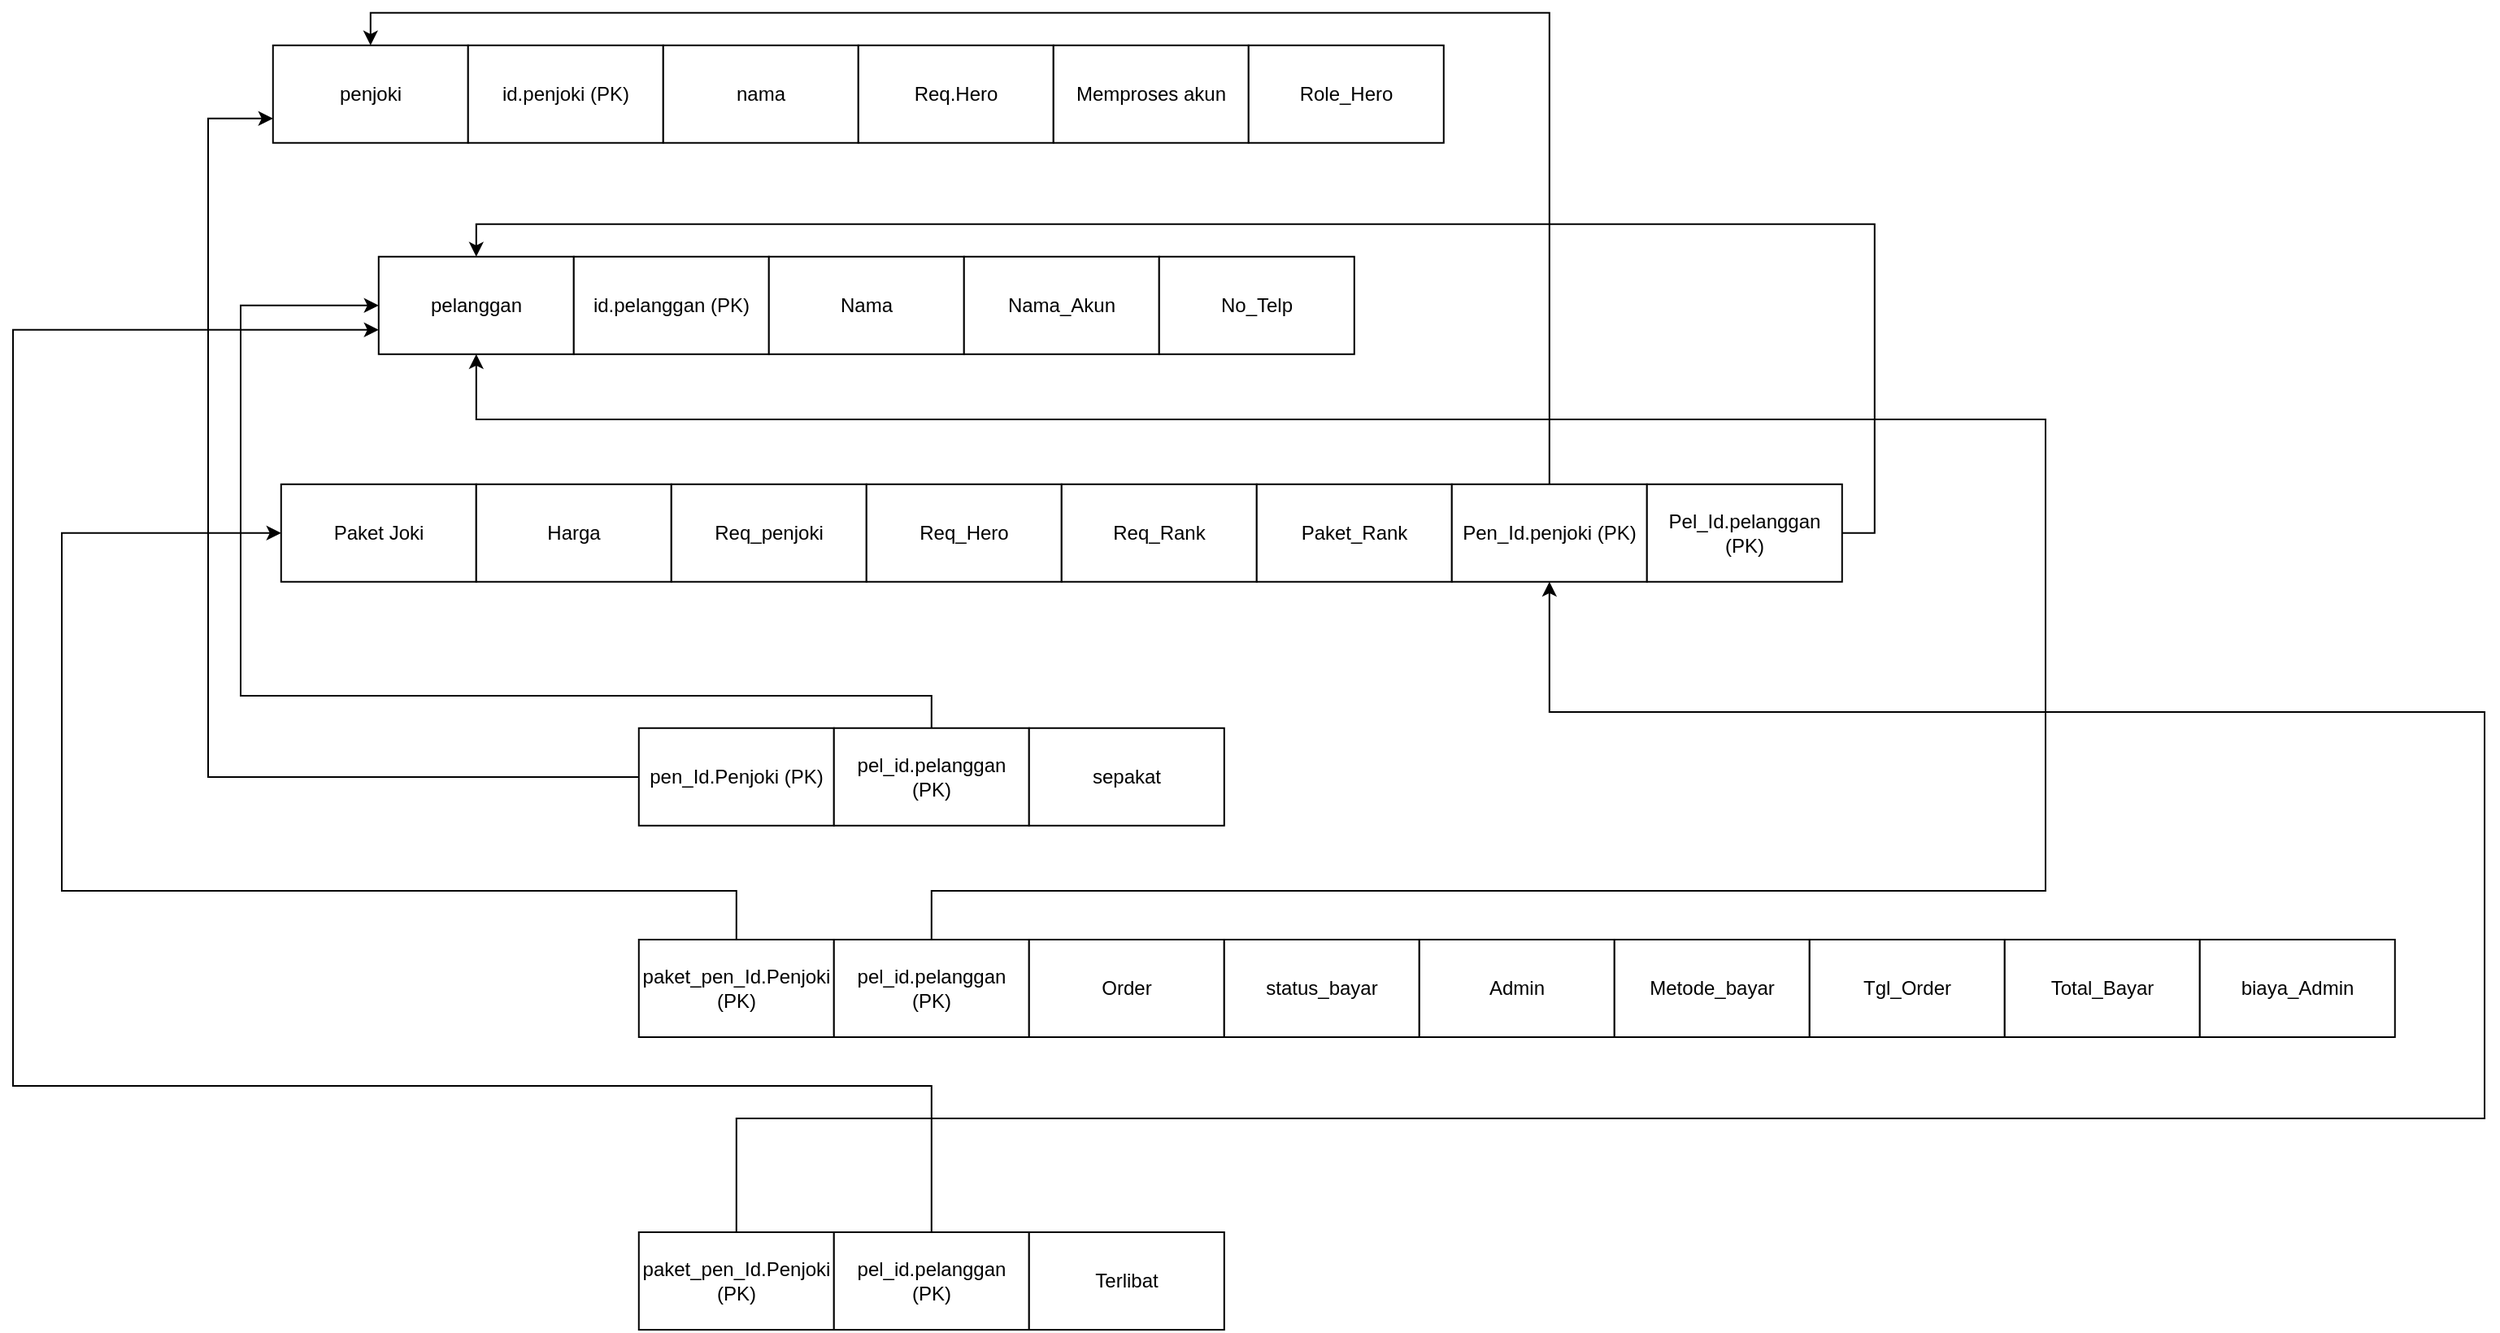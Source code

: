 <mxfile version="24.6.4" type="github">
  <diagram name="Halaman-1" id="oGmBlYFFAM7-wGtAvd8j">
    <mxGraphModel dx="1323" dy="820" grid="1" gridSize="10" guides="1" tooltips="1" connect="1" arrows="1" fold="1" page="1" pageScale="1" pageWidth="850" pageHeight="1100" background="none" math="0" shadow="0">
      <root>
        <mxCell id="0" />
        <mxCell id="1" parent="0" />
        <mxCell id="2qcdGrscLdA8VCOAiTXb-1" value="penjoki" style="rounded=0;whiteSpace=wrap;html=1;" vertex="1" parent="1">
          <mxGeometry x="409.89" y="259.89" width="120" height="60" as="geometry" />
        </mxCell>
        <mxCell id="2qcdGrscLdA8VCOAiTXb-2" value="id.penjoki (PK)" style="rounded=0;whiteSpace=wrap;html=1;" vertex="1" parent="1">
          <mxGeometry x="529.89" y="259.89" width="120" height="60" as="geometry" />
        </mxCell>
        <mxCell id="2qcdGrscLdA8VCOAiTXb-3" value="nama" style="rounded=0;whiteSpace=wrap;html=1;" vertex="1" parent="1">
          <mxGeometry x="649.89" y="259.89" width="120" height="60" as="geometry" />
        </mxCell>
        <mxCell id="2qcdGrscLdA8VCOAiTXb-4" value="Req.Hero" style="rounded=0;whiteSpace=wrap;html=1;" vertex="1" parent="1">
          <mxGeometry x="769.89" y="259.89" width="120" height="60" as="geometry" />
        </mxCell>
        <mxCell id="2qcdGrscLdA8VCOAiTXb-5" value="Memproses akun" style="rounded=0;whiteSpace=wrap;html=1;" vertex="1" parent="1">
          <mxGeometry x="889.89" y="259.89" width="120" height="60" as="geometry" />
        </mxCell>
        <mxCell id="2qcdGrscLdA8VCOAiTXb-6" value="Role_Hero" style="rounded=0;whiteSpace=wrap;html=1;" vertex="1" parent="1">
          <mxGeometry x="1009.89" y="259.89" width="120" height="60" as="geometry" />
        </mxCell>
        <mxCell id="2qcdGrscLdA8VCOAiTXb-7" value="pelanggan" style="rounded=0;whiteSpace=wrap;html=1;" vertex="1" parent="1">
          <mxGeometry x="474.89" y="389.89" width="120" height="60" as="geometry" />
        </mxCell>
        <mxCell id="2qcdGrscLdA8VCOAiTXb-8" value="id.pelanggan (PK)" style="rounded=0;whiteSpace=wrap;html=1;" vertex="1" parent="1">
          <mxGeometry x="594.89" y="389.89" width="120" height="60" as="geometry" />
        </mxCell>
        <mxCell id="2qcdGrscLdA8VCOAiTXb-9" value="Nama" style="rounded=0;whiteSpace=wrap;html=1;" vertex="1" parent="1">
          <mxGeometry x="714.89" y="389.89" width="120" height="60" as="geometry" />
        </mxCell>
        <mxCell id="2qcdGrscLdA8VCOAiTXb-10" value="Nama_Akun" style="rounded=0;whiteSpace=wrap;html=1;" vertex="1" parent="1">
          <mxGeometry x="834.89" y="389.89" width="120" height="60" as="geometry" />
        </mxCell>
        <mxCell id="2qcdGrscLdA8VCOAiTXb-11" value="No_Telp" style="rounded=0;whiteSpace=wrap;html=1;" vertex="1" parent="1">
          <mxGeometry x="954.89" y="389.89" width="120" height="60" as="geometry" />
        </mxCell>
        <mxCell id="2qcdGrscLdA8VCOAiTXb-29" style="edgeStyle=orthogonalEdgeStyle;rounded=0;orthogonalLoop=1;jettySize=auto;html=1;exitX=0.5;exitY=0;exitDx=0;exitDy=0;entryX=0;entryY=0.75;entryDx=0;entryDy=0;" edge="1" parent="1" source="2qcdGrscLdA8VCOAiTXb-13" target="2qcdGrscLdA8VCOAiTXb-1">
          <mxGeometry relative="1" as="geometry">
            <Array as="points">
              <mxPoint x="695" y="710" />
              <mxPoint x="370" y="710" />
              <mxPoint x="370" y="305" />
            </Array>
          </mxGeometry>
        </mxCell>
        <mxCell id="2qcdGrscLdA8VCOAiTXb-13" value="pen_Id.Penjoki (PK)" style="rounded=0;whiteSpace=wrap;html=1;" vertex="1" parent="1">
          <mxGeometry x="634.89" y="679.89" width="120" height="60" as="geometry" />
        </mxCell>
        <mxCell id="2qcdGrscLdA8VCOAiTXb-33" style="edgeStyle=orthogonalEdgeStyle;rounded=0;orthogonalLoop=1;jettySize=auto;html=1;exitX=0.5;exitY=0;exitDx=0;exitDy=0;entryX=0;entryY=0.5;entryDx=0;entryDy=0;" edge="1" parent="1" source="2qcdGrscLdA8VCOAiTXb-14" target="2qcdGrscLdA8VCOAiTXb-7">
          <mxGeometry relative="1" as="geometry">
            <Array as="points">
              <mxPoint x="815" y="660" />
              <mxPoint x="390" y="660" />
              <mxPoint x="390" y="420" />
            </Array>
          </mxGeometry>
        </mxCell>
        <mxCell id="2qcdGrscLdA8VCOAiTXb-14" value="pel_id.pelanggan (PK)" style="rounded=0;whiteSpace=wrap;html=1;" vertex="1" parent="1">
          <mxGeometry x="754.89" y="679.89" width="120" height="60" as="geometry" />
        </mxCell>
        <mxCell id="2qcdGrscLdA8VCOAiTXb-15" value="sepakat" style="rounded=0;whiteSpace=wrap;html=1;" vertex="1" parent="1">
          <mxGeometry x="874.89" y="679.89" width="120" height="60" as="geometry" />
        </mxCell>
        <mxCell id="2qcdGrscLdA8VCOAiTXb-17" value="Paket Joki" style="rounded=0;whiteSpace=wrap;html=1;" vertex="1" parent="1">
          <mxGeometry x="414.89" y="529.89" width="120" height="60" as="geometry" />
        </mxCell>
        <mxCell id="2qcdGrscLdA8VCOAiTXb-18" value="Harga" style="rounded=0;whiteSpace=wrap;html=1;" vertex="1" parent="1">
          <mxGeometry x="534.89" y="529.89" width="120" height="60" as="geometry" />
        </mxCell>
        <mxCell id="2qcdGrscLdA8VCOAiTXb-19" value="Req_penjoki" style="rounded=0;whiteSpace=wrap;html=1;" vertex="1" parent="1">
          <mxGeometry x="654.89" y="529.89" width="120" height="60" as="geometry" />
        </mxCell>
        <mxCell id="2qcdGrscLdA8VCOAiTXb-20" value="Req_Hero" style="rounded=0;whiteSpace=wrap;html=1;" vertex="1" parent="1">
          <mxGeometry x="774.89" y="529.89" width="120" height="60" as="geometry" />
        </mxCell>
        <mxCell id="2qcdGrscLdA8VCOAiTXb-21" value="Req_Rank" style="rounded=0;whiteSpace=wrap;html=1;" vertex="1" parent="1">
          <mxGeometry x="894.89" y="529.89" width="120" height="60" as="geometry" />
        </mxCell>
        <mxCell id="2qcdGrscLdA8VCOAiTXb-22" value="Paket_Rank" style="rounded=0;whiteSpace=wrap;html=1;" vertex="1" parent="1">
          <mxGeometry x="1014.89" y="529.89" width="120" height="60" as="geometry" />
        </mxCell>
        <mxCell id="2qcdGrscLdA8VCOAiTXb-126" style="edgeStyle=orthogonalEdgeStyle;rounded=0;orthogonalLoop=1;jettySize=auto;html=1;exitX=0.5;exitY=0;exitDx=0;exitDy=0;entryX=0.5;entryY=0;entryDx=0;entryDy=0;" edge="1" parent="1" source="2qcdGrscLdA8VCOAiTXb-34" target="2qcdGrscLdA8VCOAiTXb-1">
          <mxGeometry relative="1" as="geometry" />
        </mxCell>
        <mxCell id="2qcdGrscLdA8VCOAiTXb-34" value="Pen_Id.penjoki (PK)" style="rounded=0;whiteSpace=wrap;html=1;" vertex="1" parent="1">
          <mxGeometry x="1134.89" y="529.89" width="120" height="60" as="geometry" />
        </mxCell>
        <mxCell id="2qcdGrscLdA8VCOAiTXb-107" style="edgeStyle=orthogonalEdgeStyle;rounded=0;orthogonalLoop=1;jettySize=auto;html=1;exitX=0.5;exitY=0;exitDx=0;exitDy=0;entryX=0;entryY=0.5;entryDx=0;entryDy=0;" edge="1" parent="1" source="2qcdGrscLdA8VCOAiTXb-103" target="2qcdGrscLdA8VCOAiTXb-17">
          <mxGeometry relative="1" as="geometry">
            <Array as="points">
              <mxPoint x="695" y="780" />
              <mxPoint x="280" y="780" />
              <mxPoint x="280" y="560" />
            </Array>
          </mxGeometry>
        </mxCell>
        <mxCell id="2qcdGrscLdA8VCOAiTXb-103" value="paket_pen_Id.Penjoki (PK)" style="rounded=0;whiteSpace=wrap;html=1;" vertex="1" parent="1">
          <mxGeometry x="634.89" y="810" width="120" height="60" as="geometry" />
        </mxCell>
        <mxCell id="2qcdGrscLdA8VCOAiTXb-110" style="edgeStyle=orthogonalEdgeStyle;rounded=0;orthogonalLoop=1;jettySize=auto;html=1;exitX=0.5;exitY=0;exitDx=0;exitDy=0;entryX=0.5;entryY=1;entryDx=0;entryDy=0;" edge="1" parent="1" source="2qcdGrscLdA8VCOAiTXb-104" target="2qcdGrscLdA8VCOAiTXb-7">
          <mxGeometry relative="1" as="geometry">
            <Array as="points">
              <mxPoint x="815" y="780" />
              <mxPoint x="1500" y="780" />
              <mxPoint x="1500" y="490" />
              <mxPoint x="535" y="490" />
            </Array>
          </mxGeometry>
        </mxCell>
        <mxCell id="2qcdGrscLdA8VCOAiTXb-104" value="pel_id.pelanggan (PK)" style="rounded=0;whiteSpace=wrap;html=1;" vertex="1" parent="1">
          <mxGeometry x="754.89" y="810" width="120" height="60" as="geometry" />
        </mxCell>
        <mxCell id="2qcdGrscLdA8VCOAiTXb-105" value="Order" style="rounded=0;whiteSpace=wrap;html=1;" vertex="1" parent="1">
          <mxGeometry x="874.89" y="810" width="120" height="60" as="geometry" />
        </mxCell>
        <mxCell id="2qcdGrscLdA8VCOAiTXb-120" style="edgeStyle=orthogonalEdgeStyle;rounded=0;orthogonalLoop=1;jettySize=auto;html=1;exitX=0.5;exitY=0;exitDx=0;exitDy=0;entryX=0.5;entryY=1;entryDx=0;entryDy=0;" edge="1" parent="1" source="2qcdGrscLdA8VCOAiTXb-113" target="2qcdGrscLdA8VCOAiTXb-34">
          <mxGeometry relative="1" as="geometry">
            <Array as="points">
              <mxPoint x="695" y="920" />
              <mxPoint x="1770" y="920" />
              <mxPoint x="1770" y="670" />
              <mxPoint x="1195" y="670" />
            </Array>
          </mxGeometry>
        </mxCell>
        <mxCell id="2qcdGrscLdA8VCOAiTXb-113" value="paket_pen_Id.Penjoki (PK)" style="rounded=0;whiteSpace=wrap;html=1;" vertex="1" parent="1">
          <mxGeometry x="634.89" y="990" width="120" height="60" as="geometry" />
        </mxCell>
        <mxCell id="2qcdGrscLdA8VCOAiTXb-131" style="edgeStyle=orthogonalEdgeStyle;rounded=0;orthogonalLoop=1;jettySize=auto;html=1;exitX=0.5;exitY=0;exitDx=0;exitDy=0;entryX=0;entryY=0.75;entryDx=0;entryDy=0;" edge="1" parent="1" source="2qcdGrscLdA8VCOAiTXb-114" target="2qcdGrscLdA8VCOAiTXb-7">
          <mxGeometry relative="1" as="geometry">
            <Array as="points">
              <mxPoint x="815" y="900" />
              <mxPoint x="250" y="900" />
              <mxPoint x="250" y="435" />
            </Array>
          </mxGeometry>
        </mxCell>
        <mxCell id="2qcdGrscLdA8VCOAiTXb-114" value="pel_id.pelanggan (PK)" style="rounded=0;whiteSpace=wrap;html=1;" vertex="1" parent="1">
          <mxGeometry x="754.89" y="990" width="120" height="60" as="geometry" />
        </mxCell>
        <mxCell id="2qcdGrscLdA8VCOAiTXb-115" value="Terlibat" style="rounded=0;whiteSpace=wrap;html=1;" vertex="1" parent="1">
          <mxGeometry x="874.89" y="990" width="120" height="60" as="geometry" />
        </mxCell>
        <mxCell id="2qcdGrscLdA8VCOAiTXb-128" style="edgeStyle=orthogonalEdgeStyle;rounded=0;orthogonalLoop=1;jettySize=auto;html=1;exitX=1;exitY=0.5;exitDx=0;exitDy=0;entryX=0.5;entryY=0;entryDx=0;entryDy=0;" edge="1" parent="1" source="2qcdGrscLdA8VCOAiTXb-124" target="2qcdGrscLdA8VCOAiTXb-7">
          <mxGeometry relative="1" as="geometry" />
        </mxCell>
        <mxCell id="2qcdGrscLdA8VCOAiTXb-124" value="Pel_Id.pelanggan (PK)" style="rounded=0;whiteSpace=wrap;html=1;" vertex="1" parent="1">
          <mxGeometry x="1254.89" y="529.89" width="120" height="60" as="geometry" />
        </mxCell>
        <mxCell id="2qcdGrscLdA8VCOAiTXb-132" value="status_bayar" style="rounded=0;whiteSpace=wrap;html=1;" vertex="1" parent="1">
          <mxGeometry x="994.89" y="810" width="120" height="60" as="geometry" />
        </mxCell>
        <mxCell id="2qcdGrscLdA8VCOAiTXb-133" value="Admin" style="rounded=0;whiteSpace=wrap;html=1;" vertex="1" parent="1">
          <mxGeometry x="1114.89" y="810" width="120" height="60" as="geometry" />
        </mxCell>
        <mxCell id="2qcdGrscLdA8VCOAiTXb-134" value="Metode_bayar" style="rounded=0;whiteSpace=wrap;html=1;" vertex="1" parent="1">
          <mxGeometry x="1234.89" y="810" width="120" height="60" as="geometry" />
        </mxCell>
        <mxCell id="2qcdGrscLdA8VCOAiTXb-135" value="Tgl_Order" style="rounded=0;whiteSpace=wrap;html=1;" vertex="1" parent="1">
          <mxGeometry x="1354.89" y="810" width="120" height="60" as="geometry" />
        </mxCell>
        <mxCell id="2qcdGrscLdA8VCOAiTXb-136" value="Total_Bayar" style="rounded=0;whiteSpace=wrap;html=1;" vertex="1" parent="1">
          <mxGeometry x="1474.89" y="810" width="120" height="60" as="geometry" />
        </mxCell>
        <mxCell id="2qcdGrscLdA8VCOAiTXb-137" value="biaya_Admin" style="rounded=0;whiteSpace=wrap;html=1;" vertex="1" parent="1">
          <mxGeometry x="1594.89" y="810" width="120" height="60" as="geometry" />
        </mxCell>
      </root>
    </mxGraphModel>
  </diagram>
</mxfile>
